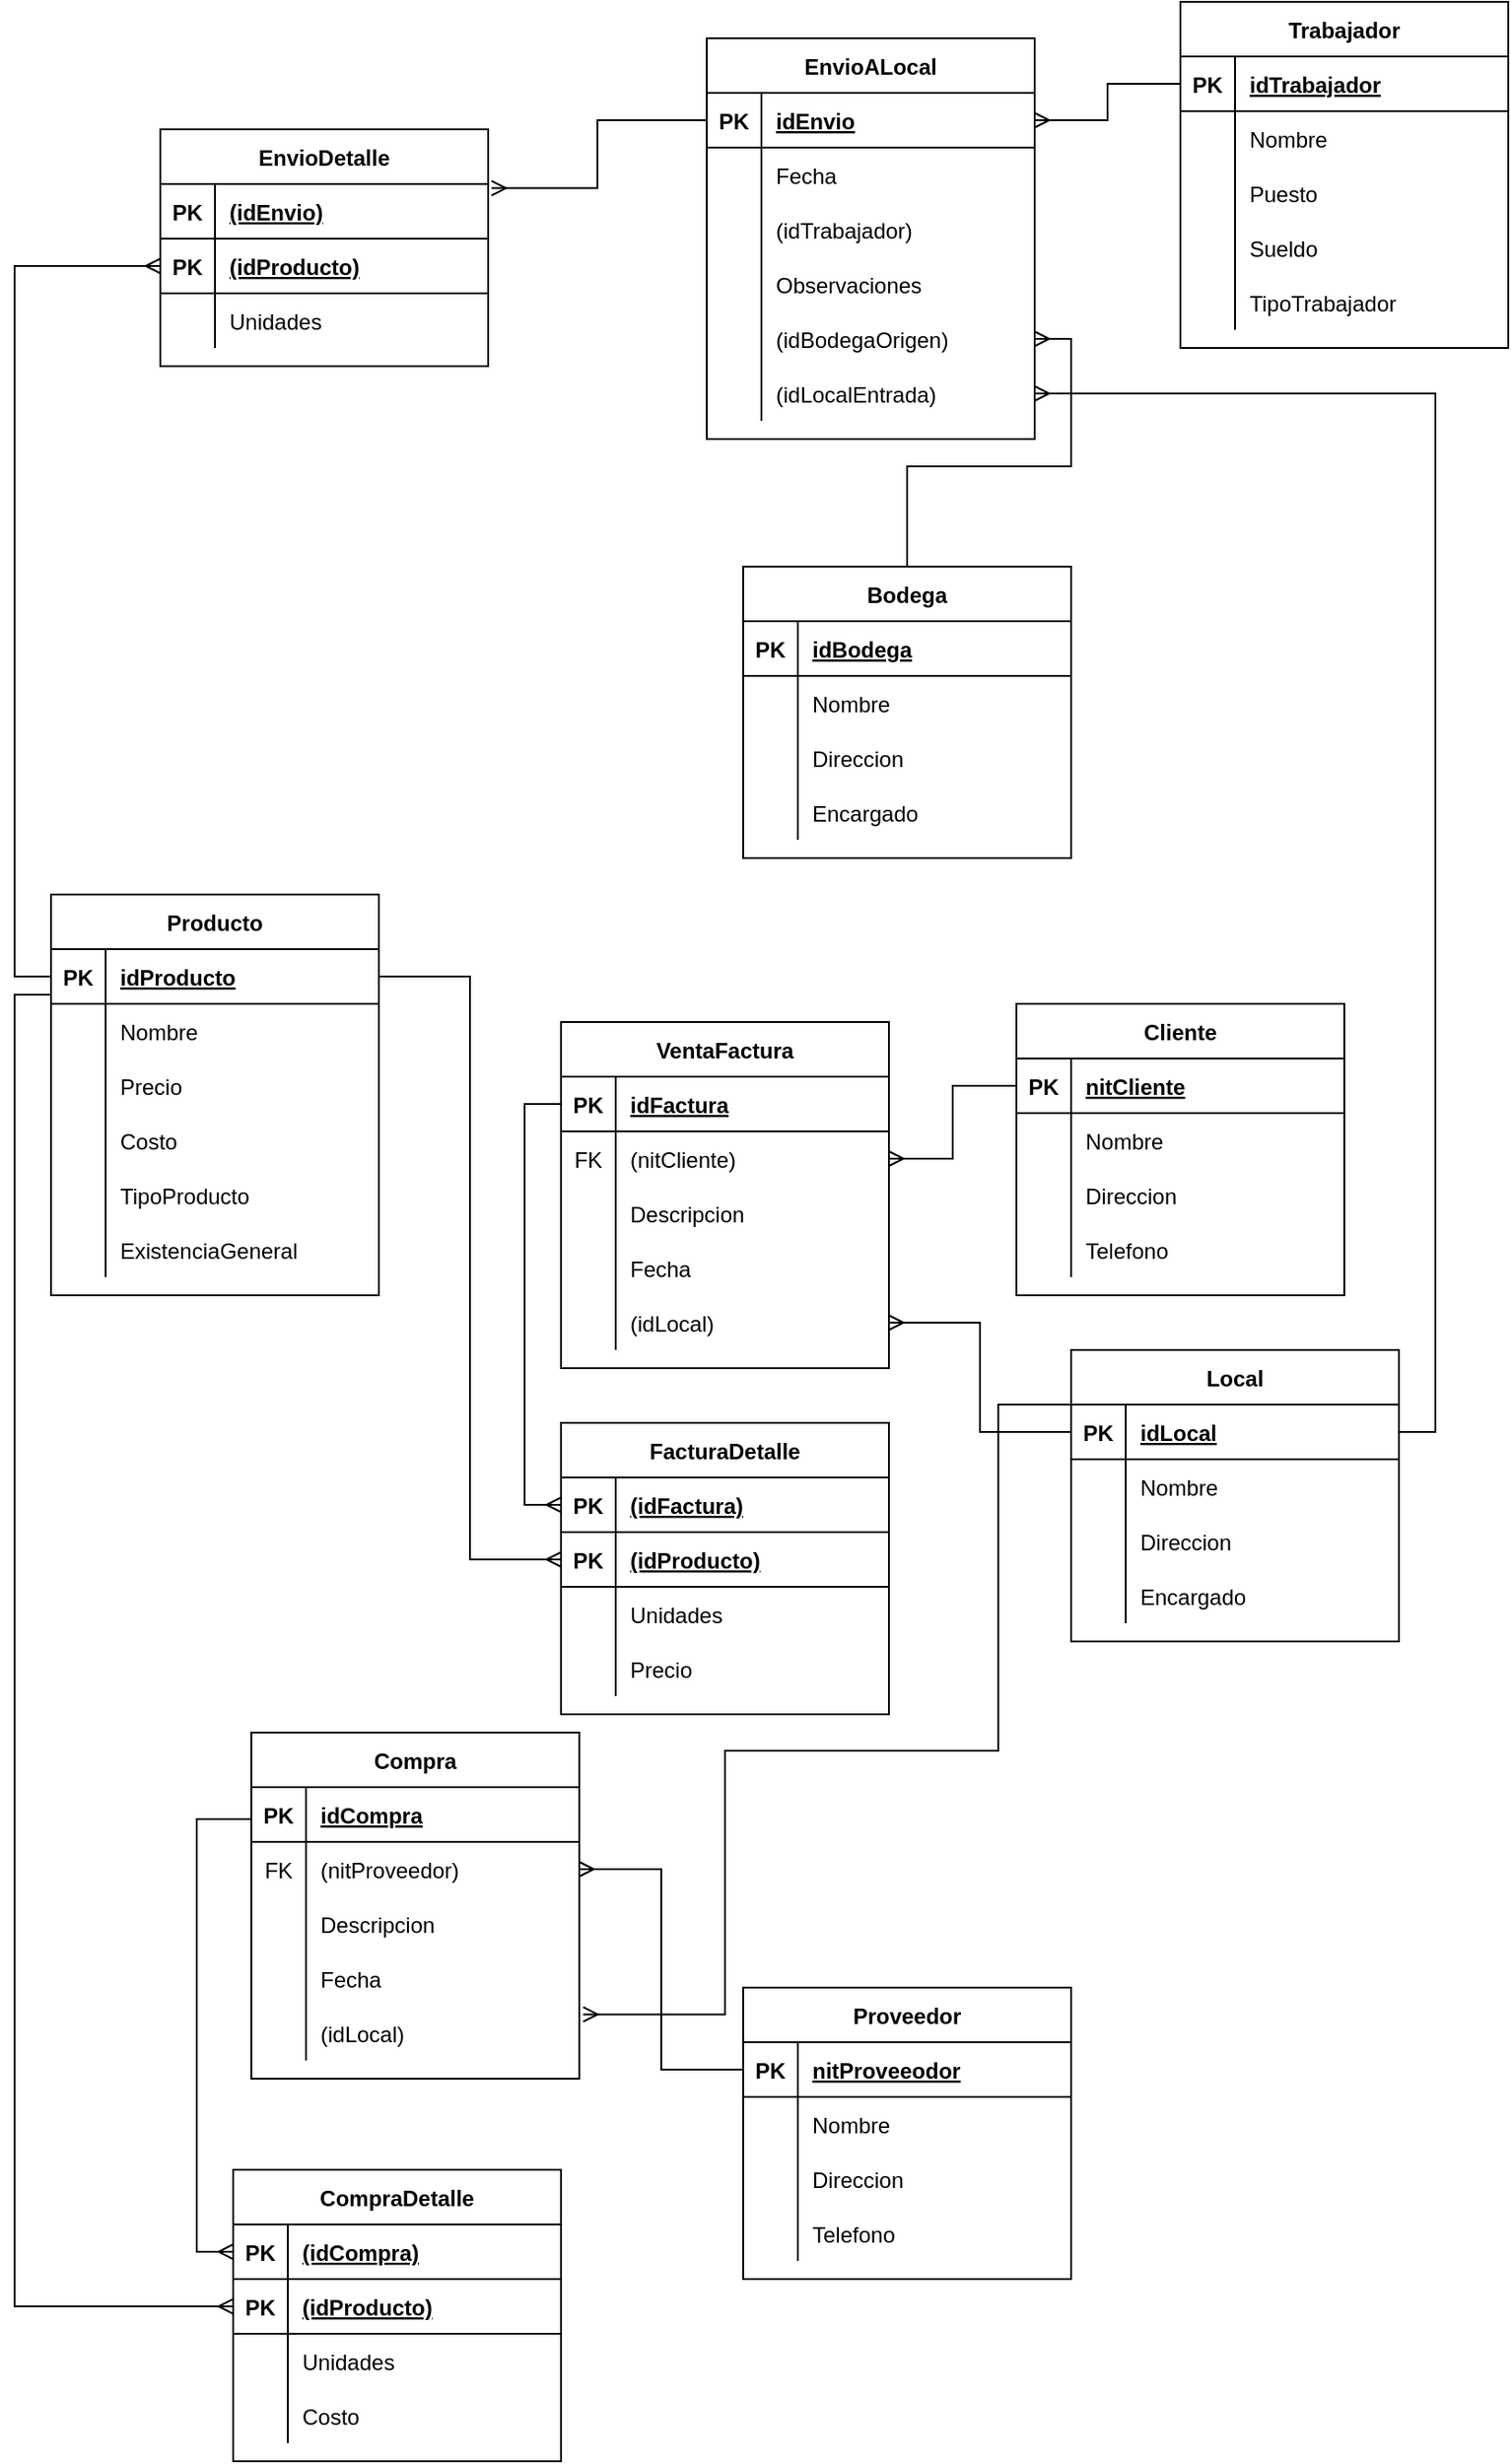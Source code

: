 <mxfile version="13.6.3" type="github">
  <diagram id="hzubIGdESL6_hrJmZI1E" name="Page-1">
    <mxGraphModel dx="892" dy="1833" grid="1" gridSize="10" guides="1" tooltips="1" connect="1" arrows="1" fold="1" page="1" pageScale="1" pageWidth="827" pageHeight="1169" math="0" shadow="0">
      <root>
        <mxCell id="0" />
        <mxCell id="1" parent="0" />
        <mxCell id="xZ7ZK9WfWNy4xOt-RPBV-60" style="edgeStyle=orthogonalEdgeStyle;rounded=0;orthogonalLoop=1;jettySize=auto;html=1;exitX=0;exitY=0.25;exitDx=0;exitDy=0;endArrow=ERmany;endFill=0;" edge="1" parent="1" source="rTr9ATM7VHJF-kAwlQQB-1" target="xZ7ZK9WfWNy4xOt-RPBV-56">
          <mxGeometry relative="1" as="geometry" />
        </mxCell>
        <mxCell id="xZ7ZK9WfWNy4xOt-RPBV-42" style="edgeStyle=orthogonalEdgeStyle;rounded=0;orthogonalLoop=1;jettySize=auto;html=1;exitX=0;exitY=0.5;exitDx=0;exitDy=0;endArrow=ERmany;endFill=0;" edge="1" parent="1" source="xZ7ZK9WfWNy4xOt-RPBV-29" target="xZ7ZK9WfWNy4xOt-RPBV-19">
          <mxGeometry relative="1" as="geometry" />
        </mxCell>
        <mxCell id="xZ7ZK9WfWNy4xOt-RPBV-59" style="edgeStyle=orthogonalEdgeStyle;rounded=0;orthogonalLoop=1;jettySize=auto;html=1;exitX=0;exitY=0.25;exitDx=0;exitDy=0;entryX=0;entryY=0.5;entryDx=0;entryDy=0;endArrow=ERmany;endFill=0;" edge="1" parent="1" source="xZ7ZK9WfWNy4xOt-RPBV-15" target="xZ7ZK9WfWNy4xOt-RPBV-44">
          <mxGeometry relative="1" as="geometry" />
        </mxCell>
        <mxCell id="xZ7ZK9WfWNy4xOt-RPBV-15" value="Compra" style="shape=table;startSize=30;container=1;collapsible=1;childLayout=tableLayout;fixedRows=1;rowLines=0;fontStyle=1;align=center;resizeLast=1;" vertex="1" parent="1">
          <mxGeometry x="210" y="470" width="180.0" height="190" as="geometry" />
        </mxCell>
        <mxCell id="xZ7ZK9WfWNy4xOt-RPBV-16" value="" style="shape=partialRectangle;collapsible=0;dropTarget=0;pointerEvents=0;fillColor=none;top=0;left=0;bottom=1;right=0;points=[[0,0.5],[1,0.5]];portConstraint=eastwest;" vertex="1" parent="xZ7ZK9WfWNy4xOt-RPBV-15">
          <mxGeometry y="30" width="180.0" height="30" as="geometry" />
        </mxCell>
        <mxCell id="xZ7ZK9WfWNy4xOt-RPBV-17" value="PK" style="shape=partialRectangle;connectable=0;fillColor=none;top=0;left=0;bottom=0;right=0;fontStyle=1;overflow=hidden;" vertex="1" parent="xZ7ZK9WfWNy4xOt-RPBV-16">
          <mxGeometry width="30" height="30" as="geometry" />
        </mxCell>
        <mxCell id="xZ7ZK9WfWNy4xOt-RPBV-18" value="idCompra" style="shape=partialRectangle;connectable=0;fillColor=none;top=0;left=0;bottom=0;right=0;align=left;spacingLeft=6;fontStyle=5;overflow=hidden;" vertex="1" parent="xZ7ZK9WfWNy4xOt-RPBV-16">
          <mxGeometry x="30" width="150.0" height="30" as="geometry" />
        </mxCell>
        <mxCell id="xZ7ZK9WfWNy4xOt-RPBV-19" value="" style="shape=partialRectangle;collapsible=0;dropTarget=0;pointerEvents=0;fillColor=none;top=0;left=0;bottom=0;right=0;points=[[0,0.5],[1,0.5]];portConstraint=eastwest;" vertex="1" parent="xZ7ZK9WfWNy4xOt-RPBV-15">
          <mxGeometry y="60" width="180.0" height="30" as="geometry" />
        </mxCell>
        <mxCell id="xZ7ZK9WfWNy4xOt-RPBV-20" value="FK" style="shape=partialRectangle;connectable=0;fillColor=none;top=0;left=0;bottom=0;right=0;editable=1;overflow=hidden;" vertex="1" parent="xZ7ZK9WfWNy4xOt-RPBV-19">
          <mxGeometry width="30" height="30" as="geometry" />
        </mxCell>
        <mxCell id="xZ7ZK9WfWNy4xOt-RPBV-21" value="(nitProveedor)" style="shape=partialRectangle;connectable=0;fillColor=none;top=0;left=0;bottom=0;right=0;align=left;spacingLeft=6;overflow=hidden;" vertex="1" parent="xZ7ZK9WfWNy4xOt-RPBV-19">
          <mxGeometry x="30" width="150.0" height="30" as="geometry" />
        </mxCell>
        <mxCell id="xZ7ZK9WfWNy4xOt-RPBV-22" value="" style="shape=partialRectangle;collapsible=0;dropTarget=0;pointerEvents=0;fillColor=none;top=0;left=0;bottom=0;right=0;points=[[0,0.5],[1,0.5]];portConstraint=eastwest;" vertex="1" parent="xZ7ZK9WfWNy4xOt-RPBV-15">
          <mxGeometry y="90" width="180.0" height="30" as="geometry" />
        </mxCell>
        <mxCell id="xZ7ZK9WfWNy4xOt-RPBV-23" value="" style="shape=partialRectangle;connectable=0;fillColor=none;top=0;left=0;bottom=0;right=0;editable=1;overflow=hidden;" vertex="1" parent="xZ7ZK9WfWNy4xOt-RPBV-22">
          <mxGeometry width="30" height="30" as="geometry" />
        </mxCell>
        <mxCell id="xZ7ZK9WfWNy4xOt-RPBV-24" value="Descripcion" style="shape=partialRectangle;connectable=0;fillColor=none;top=0;left=0;bottom=0;right=0;align=left;spacingLeft=6;overflow=hidden;" vertex="1" parent="xZ7ZK9WfWNy4xOt-RPBV-22">
          <mxGeometry x="30" width="150.0" height="30" as="geometry" />
        </mxCell>
        <mxCell id="xZ7ZK9WfWNy4xOt-RPBV-25" value="" style="shape=partialRectangle;collapsible=0;dropTarget=0;pointerEvents=0;fillColor=none;top=0;left=0;bottom=0;right=0;points=[[0,0.5],[1,0.5]];portConstraint=eastwest;" vertex="1" parent="xZ7ZK9WfWNy4xOt-RPBV-15">
          <mxGeometry y="120" width="180.0" height="30" as="geometry" />
        </mxCell>
        <mxCell id="xZ7ZK9WfWNy4xOt-RPBV-26" value="" style="shape=partialRectangle;connectable=0;fillColor=none;top=0;left=0;bottom=0;right=0;editable=1;overflow=hidden;" vertex="1" parent="xZ7ZK9WfWNy4xOt-RPBV-25">
          <mxGeometry width="30" height="30" as="geometry" />
        </mxCell>
        <mxCell id="xZ7ZK9WfWNy4xOt-RPBV-27" value="Fecha" style="shape=partialRectangle;connectable=0;fillColor=none;top=0;left=0;bottom=0;right=0;align=left;spacingLeft=6;overflow=hidden;" vertex="1" parent="xZ7ZK9WfWNy4xOt-RPBV-25">
          <mxGeometry x="30" width="150.0" height="30" as="geometry" />
        </mxCell>
        <mxCell id="xZ7ZK9WfWNy4xOt-RPBV-108" value="" style="shape=partialRectangle;collapsible=0;dropTarget=0;pointerEvents=0;fillColor=none;top=0;left=0;bottom=0;right=0;points=[[0,0.5],[1,0.5]];portConstraint=eastwest;" vertex="1" parent="xZ7ZK9WfWNy4xOt-RPBV-15">
          <mxGeometry y="150" width="180.0" height="30" as="geometry" />
        </mxCell>
        <mxCell id="xZ7ZK9WfWNy4xOt-RPBV-109" value="" style="shape=partialRectangle;connectable=0;fillColor=none;top=0;left=0;bottom=0;right=0;editable=1;overflow=hidden;" vertex="1" parent="xZ7ZK9WfWNy4xOt-RPBV-108">
          <mxGeometry width="30" height="30" as="geometry" />
        </mxCell>
        <mxCell id="xZ7ZK9WfWNy4xOt-RPBV-110" value="(idLocal)" style="shape=partialRectangle;connectable=0;fillColor=none;top=0;left=0;bottom=0;right=0;align=left;spacingLeft=6;overflow=hidden;" vertex="1" parent="xZ7ZK9WfWNy4xOt-RPBV-108">
          <mxGeometry x="30" width="150.0" height="30" as="geometry" />
        </mxCell>
        <mxCell id="xZ7ZK9WfWNy4xOt-RPBV-61" value="VentaFactura" style="shape=table;startSize=30;container=1;collapsible=1;childLayout=tableLayout;fixedRows=1;rowLines=0;fontStyle=1;align=center;resizeLast=1;" vertex="1" parent="1">
          <mxGeometry x="380" y="80" width="180" height="190" as="geometry" />
        </mxCell>
        <mxCell id="xZ7ZK9WfWNy4xOt-RPBV-62" value="" style="shape=partialRectangle;collapsible=0;dropTarget=0;pointerEvents=0;fillColor=none;top=0;left=0;bottom=1;right=0;points=[[0,0.5],[1,0.5]];portConstraint=eastwest;" vertex="1" parent="xZ7ZK9WfWNy4xOt-RPBV-61">
          <mxGeometry y="30" width="180" height="30" as="geometry" />
        </mxCell>
        <mxCell id="xZ7ZK9WfWNy4xOt-RPBV-63" value="PK" style="shape=partialRectangle;connectable=0;fillColor=none;top=0;left=0;bottom=0;right=0;fontStyle=1;overflow=hidden;" vertex="1" parent="xZ7ZK9WfWNy4xOt-RPBV-62">
          <mxGeometry width="30" height="30" as="geometry" />
        </mxCell>
        <mxCell id="xZ7ZK9WfWNy4xOt-RPBV-64" value="idFactura" style="shape=partialRectangle;connectable=0;fillColor=none;top=0;left=0;bottom=0;right=0;align=left;spacingLeft=6;fontStyle=5;overflow=hidden;" vertex="1" parent="xZ7ZK9WfWNy4xOt-RPBV-62">
          <mxGeometry x="30" width="150" height="30" as="geometry" />
        </mxCell>
        <mxCell id="xZ7ZK9WfWNy4xOt-RPBV-65" value="" style="shape=partialRectangle;collapsible=0;dropTarget=0;pointerEvents=0;fillColor=none;top=0;left=0;bottom=0;right=0;points=[[0,0.5],[1,0.5]];portConstraint=eastwest;" vertex="1" parent="xZ7ZK9WfWNy4xOt-RPBV-61">
          <mxGeometry y="60" width="180" height="30" as="geometry" />
        </mxCell>
        <mxCell id="xZ7ZK9WfWNy4xOt-RPBV-66" value="FK" style="shape=partialRectangle;connectable=0;fillColor=none;top=0;left=0;bottom=0;right=0;editable=1;overflow=hidden;" vertex="1" parent="xZ7ZK9WfWNy4xOt-RPBV-65">
          <mxGeometry width="30" height="30" as="geometry" />
        </mxCell>
        <mxCell id="xZ7ZK9WfWNy4xOt-RPBV-67" value="(nitCliente)" style="shape=partialRectangle;connectable=0;fillColor=none;top=0;left=0;bottom=0;right=0;align=left;spacingLeft=6;overflow=hidden;" vertex="1" parent="xZ7ZK9WfWNy4xOt-RPBV-65">
          <mxGeometry x="30" width="150" height="30" as="geometry" />
        </mxCell>
        <mxCell id="xZ7ZK9WfWNy4xOt-RPBV-68" value="" style="shape=partialRectangle;collapsible=0;dropTarget=0;pointerEvents=0;fillColor=none;top=0;left=0;bottom=0;right=0;points=[[0,0.5],[1,0.5]];portConstraint=eastwest;" vertex="1" parent="xZ7ZK9WfWNy4xOt-RPBV-61">
          <mxGeometry y="90" width="180" height="30" as="geometry" />
        </mxCell>
        <mxCell id="xZ7ZK9WfWNy4xOt-RPBV-69" value="" style="shape=partialRectangle;connectable=0;fillColor=none;top=0;left=0;bottom=0;right=0;editable=1;overflow=hidden;" vertex="1" parent="xZ7ZK9WfWNy4xOt-RPBV-68">
          <mxGeometry width="30" height="30" as="geometry" />
        </mxCell>
        <mxCell id="xZ7ZK9WfWNy4xOt-RPBV-70" value="Descripcion" style="shape=partialRectangle;connectable=0;fillColor=none;top=0;left=0;bottom=0;right=0;align=left;spacingLeft=6;overflow=hidden;" vertex="1" parent="xZ7ZK9WfWNy4xOt-RPBV-68">
          <mxGeometry x="30" width="150" height="30" as="geometry" />
        </mxCell>
        <mxCell id="xZ7ZK9WfWNy4xOt-RPBV-71" value="" style="shape=partialRectangle;collapsible=0;dropTarget=0;pointerEvents=0;fillColor=none;top=0;left=0;bottom=0;right=0;points=[[0,0.5],[1,0.5]];portConstraint=eastwest;" vertex="1" parent="xZ7ZK9WfWNy4xOt-RPBV-61">
          <mxGeometry y="120" width="180" height="30" as="geometry" />
        </mxCell>
        <mxCell id="xZ7ZK9WfWNy4xOt-RPBV-72" value="" style="shape=partialRectangle;connectable=0;fillColor=none;top=0;left=0;bottom=0;right=0;editable=1;overflow=hidden;" vertex="1" parent="xZ7ZK9WfWNy4xOt-RPBV-71">
          <mxGeometry width="30" height="30" as="geometry" />
        </mxCell>
        <mxCell id="xZ7ZK9WfWNy4xOt-RPBV-73" value="Fecha" style="shape=partialRectangle;connectable=0;fillColor=none;top=0;left=0;bottom=0;right=0;align=left;spacingLeft=6;overflow=hidden;" vertex="1" parent="xZ7ZK9WfWNy4xOt-RPBV-71">
          <mxGeometry x="30" width="150" height="30" as="geometry" />
        </mxCell>
        <mxCell id="xZ7ZK9WfWNy4xOt-RPBV-113" value="" style="shape=partialRectangle;collapsible=0;dropTarget=0;pointerEvents=0;fillColor=none;top=0;left=0;bottom=0;right=0;points=[[0,0.5],[1,0.5]];portConstraint=eastwest;" vertex="1" parent="xZ7ZK9WfWNy4xOt-RPBV-61">
          <mxGeometry y="150" width="180" height="30" as="geometry" />
        </mxCell>
        <mxCell id="xZ7ZK9WfWNy4xOt-RPBV-114" value="" style="shape=partialRectangle;connectable=0;fillColor=none;top=0;left=0;bottom=0;right=0;editable=1;overflow=hidden;" vertex="1" parent="xZ7ZK9WfWNy4xOt-RPBV-113">
          <mxGeometry width="30" height="30" as="geometry" />
        </mxCell>
        <mxCell id="xZ7ZK9WfWNy4xOt-RPBV-115" value="(idLocal)" style="shape=partialRectangle;connectable=0;fillColor=none;top=0;left=0;bottom=0;right=0;align=left;spacingLeft=6;overflow=hidden;" vertex="1" parent="xZ7ZK9WfWNy4xOt-RPBV-113">
          <mxGeometry x="30" width="150" height="30" as="geometry" />
        </mxCell>
        <mxCell id="qissbabsThCnypoLj227-1" value="Cliente" style="shape=table;startSize=30;container=1;collapsible=1;childLayout=tableLayout;fixedRows=1;rowLines=0;fontStyle=1;align=center;resizeLast=1;" parent="1" vertex="1">
          <mxGeometry x="630" y="70" width="180" height="160" as="geometry" />
        </mxCell>
        <mxCell id="qissbabsThCnypoLj227-2" value="" style="shape=partialRectangle;collapsible=0;dropTarget=0;pointerEvents=0;fillColor=none;top=0;left=0;bottom=1;right=0;points=[[0,0.5],[1,0.5]];portConstraint=eastwest;" parent="qissbabsThCnypoLj227-1" vertex="1">
          <mxGeometry y="30" width="180" height="30" as="geometry" />
        </mxCell>
        <mxCell id="qissbabsThCnypoLj227-3" value="PK" style="shape=partialRectangle;connectable=0;fillColor=none;top=0;left=0;bottom=0;right=0;fontStyle=1;overflow=hidden;" parent="qissbabsThCnypoLj227-2" vertex="1">
          <mxGeometry width="30" height="30" as="geometry" />
        </mxCell>
        <mxCell id="qissbabsThCnypoLj227-4" value="nitCliente" style="shape=partialRectangle;connectable=0;fillColor=none;top=0;left=0;bottom=0;right=0;align=left;spacingLeft=6;fontStyle=5;overflow=hidden;" parent="qissbabsThCnypoLj227-2" vertex="1">
          <mxGeometry x="30" width="150" height="30" as="geometry" />
        </mxCell>
        <mxCell id="qissbabsThCnypoLj227-5" value="" style="shape=partialRectangle;collapsible=0;dropTarget=0;pointerEvents=0;fillColor=none;top=0;left=0;bottom=0;right=0;points=[[0,0.5],[1,0.5]];portConstraint=eastwest;" parent="qissbabsThCnypoLj227-1" vertex="1">
          <mxGeometry y="60" width="180" height="30" as="geometry" />
        </mxCell>
        <mxCell id="qissbabsThCnypoLj227-6" value="" style="shape=partialRectangle;connectable=0;fillColor=none;top=0;left=0;bottom=0;right=0;editable=1;overflow=hidden;" parent="qissbabsThCnypoLj227-5" vertex="1">
          <mxGeometry width="30" height="30" as="geometry" />
        </mxCell>
        <mxCell id="qissbabsThCnypoLj227-7" value="Nombre" style="shape=partialRectangle;connectable=0;fillColor=none;top=0;left=0;bottom=0;right=0;align=left;spacingLeft=6;overflow=hidden;" parent="qissbabsThCnypoLj227-5" vertex="1">
          <mxGeometry x="30" width="150" height="30" as="geometry" />
        </mxCell>
        <mxCell id="qissbabsThCnypoLj227-8" value="" style="shape=partialRectangle;collapsible=0;dropTarget=0;pointerEvents=0;fillColor=none;top=0;left=0;bottom=0;right=0;points=[[0,0.5],[1,0.5]];portConstraint=eastwest;" parent="qissbabsThCnypoLj227-1" vertex="1">
          <mxGeometry y="90" width="180" height="30" as="geometry" />
        </mxCell>
        <mxCell id="qissbabsThCnypoLj227-9" value="" style="shape=partialRectangle;connectable=0;fillColor=none;top=0;left=0;bottom=0;right=0;editable=1;overflow=hidden;" parent="qissbabsThCnypoLj227-8" vertex="1">
          <mxGeometry width="30" height="30" as="geometry" />
        </mxCell>
        <mxCell id="qissbabsThCnypoLj227-10" value="Direccion" style="shape=partialRectangle;connectable=0;fillColor=none;top=0;left=0;bottom=0;right=0;align=left;spacingLeft=6;overflow=hidden;" parent="qissbabsThCnypoLj227-8" vertex="1">
          <mxGeometry x="30" width="150" height="30" as="geometry" />
        </mxCell>
        <mxCell id="qissbabsThCnypoLj227-11" value="" style="shape=partialRectangle;collapsible=0;dropTarget=0;pointerEvents=0;fillColor=none;top=0;left=0;bottom=0;right=0;points=[[0,0.5],[1,0.5]];portConstraint=eastwest;" parent="qissbabsThCnypoLj227-1" vertex="1">
          <mxGeometry y="120" width="180" height="30" as="geometry" />
        </mxCell>
        <mxCell id="qissbabsThCnypoLj227-12" value="" style="shape=partialRectangle;connectable=0;fillColor=none;top=0;left=0;bottom=0;right=0;editable=1;overflow=hidden;" parent="qissbabsThCnypoLj227-11" vertex="1">
          <mxGeometry width="30" height="30" as="geometry" />
        </mxCell>
        <mxCell id="qissbabsThCnypoLj227-13" value="Telefono" style="shape=partialRectangle;connectable=0;fillColor=none;top=0;left=0;bottom=0;right=0;align=left;spacingLeft=6;overflow=hidden;" parent="qissbabsThCnypoLj227-11" vertex="1">
          <mxGeometry x="30" width="150" height="30" as="geometry" />
        </mxCell>
        <mxCell id="xZ7ZK9WfWNy4xOt-RPBV-90" style="edgeStyle=orthogonalEdgeStyle;rounded=0;orthogonalLoop=1;jettySize=auto;html=1;exitX=0;exitY=0.5;exitDx=0;exitDy=0;entryX=1;entryY=0.5;entryDx=0;entryDy=0;endArrow=ERmany;endFill=0;" edge="1" parent="1" source="qissbabsThCnypoLj227-2" target="xZ7ZK9WfWNy4xOt-RPBV-65">
          <mxGeometry relative="1" as="geometry" />
        </mxCell>
        <mxCell id="xZ7ZK9WfWNy4xOt-RPBV-91" style="edgeStyle=orthogonalEdgeStyle;rounded=0;orthogonalLoop=1;jettySize=auto;html=1;exitX=0;exitY=0.5;exitDx=0;exitDy=0;entryX=0;entryY=0.5;entryDx=0;entryDy=0;endArrow=ERmany;endFill=0;" edge="1" parent="1" source="xZ7ZK9WfWNy4xOt-RPBV-62" target="xZ7ZK9WfWNy4xOt-RPBV-75">
          <mxGeometry relative="1" as="geometry" />
        </mxCell>
        <mxCell id="xZ7ZK9WfWNy4xOt-RPBV-92" style="edgeStyle=orthogonalEdgeStyle;rounded=0;orthogonalLoop=1;jettySize=auto;html=1;exitX=1;exitY=0.5;exitDx=0;exitDy=0;endArrow=ERmany;endFill=0;" edge="1" parent="1" source="rTr9ATM7VHJF-kAwlQQB-2" target="xZ7ZK9WfWNy4xOt-RPBV-78">
          <mxGeometry relative="1" as="geometry" />
        </mxCell>
        <mxCell id="xZ7ZK9WfWNy4xOt-RPBV-43" value="CompraDetalle" style="shape=table;startSize=30;container=1;collapsible=1;childLayout=tableLayout;fixedRows=1;rowLines=0;fontStyle=1;align=center;resizeLast=1;" vertex="1" parent="1">
          <mxGeometry x="200" y="710" width="180" height="160" as="geometry" />
        </mxCell>
        <mxCell id="xZ7ZK9WfWNy4xOt-RPBV-44" value="" style="shape=partialRectangle;collapsible=0;dropTarget=0;pointerEvents=0;fillColor=none;top=0;left=0;bottom=1;right=0;points=[[0,0.5],[1,0.5]];portConstraint=eastwest;" vertex="1" parent="xZ7ZK9WfWNy4xOt-RPBV-43">
          <mxGeometry y="30" width="180" height="30" as="geometry" />
        </mxCell>
        <mxCell id="xZ7ZK9WfWNy4xOt-RPBV-45" value="PK" style="shape=partialRectangle;connectable=0;fillColor=none;top=0;left=0;bottom=0;right=0;fontStyle=1;overflow=hidden;" vertex="1" parent="xZ7ZK9WfWNy4xOt-RPBV-44">
          <mxGeometry width="30" height="30" as="geometry" />
        </mxCell>
        <mxCell id="xZ7ZK9WfWNy4xOt-RPBV-46" value="(idCompra)" style="shape=partialRectangle;connectable=0;fillColor=none;top=0;left=0;bottom=0;right=0;align=left;spacingLeft=6;fontStyle=5;overflow=hidden;" vertex="1" parent="xZ7ZK9WfWNy4xOt-RPBV-44">
          <mxGeometry x="30" width="150" height="30" as="geometry" />
        </mxCell>
        <mxCell id="xZ7ZK9WfWNy4xOt-RPBV-56" value="" style="shape=partialRectangle;collapsible=0;dropTarget=0;pointerEvents=0;fillColor=none;top=0;left=0;bottom=1;right=0;points=[[0,0.5],[1,0.5]];portConstraint=eastwest;" vertex="1" parent="xZ7ZK9WfWNy4xOt-RPBV-43">
          <mxGeometry y="60" width="180" height="30" as="geometry" />
        </mxCell>
        <mxCell id="xZ7ZK9WfWNy4xOt-RPBV-57" value="PK" style="shape=partialRectangle;connectable=0;fillColor=none;top=0;left=0;bottom=0;right=0;fontStyle=1;overflow=hidden;" vertex="1" parent="xZ7ZK9WfWNy4xOt-RPBV-56">
          <mxGeometry width="30" height="30" as="geometry" />
        </mxCell>
        <mxCell id="xZ7ZK9WfWNy4xOt-RPBV-58" value="(idProducto)" style="shape=partialRectangle;connectable=0;fillColor=none;top=0;left=0;bottom=0;right=0;align=left;spacingLeft=6;fontStyle=5;overflow=hidden;" vertex="1" parent="xZ7ZK9WfWNy4xOt-RPBV-56">
          <mxGeometry x="30" width="150" height="30" as="geometry" />
        </mxCell>
        <mxCell id="xZ7ZK9WfWNy4xOt-RPBV-47" value="" style="shape=partialRectangle;collapsible=0;dropTarget=0;pointerEvents=0;fillColor=none;top=0;left=0;bottom=0;right=0;points=[[0,0.5],[1,0.5]];portConstraint=eastwest;" vertex="1" parent="xZ7ZK9WfWNy4xOt-RPBV-43">
          <mxGeometry y="90" width="180" height="30" as="geometry" />
        </mxCell>
        <mxCell id="xZ7ZK9WfWNy4xOt-RPBV-48" value="" style="shape=partialRectangle;connectable=0;fillColor=none;top=0;left=0;bottom=0;right=0;editable=1;overflow=hidden;" vertex="1" parent="xZ7ZK9WfWNy4xOt-RPBV-47">
          <mxGeometry width="30" height="30" as="geometry" />
        </mxCell>
        <mxCell id="xZ7ZK9WfWNy4xOt-RPBV-49" value="Unidades" style="shape=partialRectangle;connectable=0;fillColor=none;top=0;left=0;bottom=0;right=0;align=left;spacingLeft=6;overflow=hidden;" vertex="1" parent="xZ7ZK9WfWNy4xOt-RPBV-47">
          <mxGeometry x="30" width="150" height="30" as="geometry" />
        </mxCell>
        <mxCell id="xZ7ZK9WfWNy4xOt-RPBV-50" value="" style="shape=partialRectangle;collapsible=0;dropTarget=0;pointerEvents=0;fillColor=none;top=0;left=0;bottom=0;right=0;points=[[0,0.5],[1,0.5]];portConstraint=eastwest;" vertex="1" parent="xZ7ZK9WfWNy4xOt-RPBV-43">
          <mxGeometry y="120" width="180" height="30" as="geometry" />
        </mxCell>
        <mxCell id="xZ7ZK9WfWNy4xOt-RPBV-51" value="" style="shape=partialRectangle;connectable=0;fillColor=none;top=0;left=0;bottom=0;right=0;editable=1;overflow=hidden;" vertex="1" parent="xZ7ZK9WfWNy4xOt-RPBV-50">
          <mxGeometry width="30" height="30" as="geometry" />
        </mxCell>
        <mxCell id="xZ7ZK9WfWNy4xOt-RPBV-52" value="Costo" style="shape=partialRectangle;connectable=0;fillColor=none;top=0;left=0;bottom=0;right=0;align=left;spacingLeft=6;overflow=hidden;" vertex="1" parent="xZ7ZK9WfWNy4xOt-RPBV-50">
          <mxGeometry x="30" width="150" height="30" as="geometry" />
        </mxCell>
        <mxCell id="xZ7ZK9WfWNy4xOt-RPBV-28" value="Proveedor" style="shape=table;startSize=30;container=1;collapsible=1;childLayout=tableLayout;fixedRows=1;rowLines=0;fontStyle=1;align=center;resizeLast=1;" vertex="1" parent="1">
          <mxGeometry x="480" y="610" width="180" height="160" as="geometry" />
        </mxCell>
        <mxCell id="xZ7ZK9WfWNy4xOt-RPBV-29" value="" style="shape=partialRectangle;collapsible=0;dropTarget=0;pointerEvents=0;fillColor=none;top=0;left=0;bottom=1;right=0;points=[[0,0.5],[1,0.5]];portConstraint=eastwest;" vertex="1" parent="xZ7ZK9WfWNy4xOt-RPBV-28">
          <mxGeometry y="30" width="180" height="30" as="geometry" />
        </mxCell>
        <mxCell id="xZ7ZK9WfWNy4xOt-RPBV-30" value="PK" style="shape=partialRectangle;connectable=0;fillColor=none;top=0;left=0;bottom=0;right=0;fontStyle=1;overflow=hidden;" vertex="1" parent="xZ7ZK9WfWNy4xOt-RPBV-29">
          <mxGeometry width="30" height="30" as="geometry" />
        </mxCell>
        <mxCell id="xZ7ZK9WfWNy4xOt-RPBV-31" value="nitProveeodor" style="shape=partialRectangle;connectable=0;fillColor=none;top=0;left=0;bottom=0;right=0;align=left;spacingLeft=6;fontStyle=5;overflow=hidden;" vertex="1" parent="xZ7ZK9WfWNy4xOt-RPBV-29">
          <mxGeometry x="30" width="150" height="30" as="geometry" />
        </mxCell>
        <mxCell id="xZ7ZK9WfWNy4xOt-RPBV-32" value="" style="shape=partialRectangle;collapsible=0;dropTarget=0;pointerEvents=0;fillColor=none;top=0;left=0;bottom=0;right=0;points=[[0,0.5],[1,0.5]];portConstraint=eastwest;" vertex="1" parent="xZ7ZK9WfWNy4xOt-RPBV-28">
          <mxGeometry y="60" width="180" height="30" as="geometry" />
        </mxCell>
        <mxCell id="xZ7ZK9WfWNy4xOt-RPBV-33" value="" style="shape=partialRectangle;connectable=0;fillColor=none;top=0;left=0;bottom=0;right=0;editable=1;overflow=hidden;" vertex="1" parent="xZ7ZK9WfWNy4xOt-RPBV-32">
          <mxGeometry width="30" height="30" as="geometry" />
        </mxCell>
        <mxCell id="xZ7ZK9WfWNy4xOt-RPBV-34" value="Nombre" style="shape=partialRectangle;connectable=0;fillColor=none;top=0;left=0;bottom=0;right=0;align=left;spacingLeft=6;overflow=hidden;" vertex="1" parent="xZ7ZK9WfWNy4xOt-RPBV-32">
          <mxGeometry x="30" width="150" height="30" as="geometry" />
        </mxCell>
        <mxCell id="xZ7ZK9WfWNy4xOt-RPBV-35" value="" style="shape=partialRectangle;collapsible=0;dropTarget=0;pointerEvents=0;fillColor=none;top=0;left=0;bottom=0;right=0;points=[[0,0.5],[1,0.5]];portConstraint=eastwest;" vertex="1" parent="xZ7ZK9WfWNy4xOt-RPBV-28">
          <mxGeometry y="90" width="180" height="30" as="geometry" />
        </mxCell>
        <mxCell id="xZ7ZK9WfWNy4xOt-RPBV-36" value="" style="shape=partialRectangle;connectable=0;fillColor=none;top=0;left=0;bottom=0;right=0;editable=1;overflow=hidden;" vertex="1" parent="xZ7ZK9WfWNy4xOt-RPBV-35">
          <mxGeometry width="30" height="30" as="geometry" />
        </mxCell>
        <mxCell id="xZ7ZK9WfWNy4xOt-RPBV-37" value="Direccion" style="shape=partialRectangle;connectable=0;fillColor=none;top=0;left=0;bottom=0;right=0;align=left;spacingLeft=6;overflow=hidden;" vertex="1" parent="xZ7ZK9WfWNy4xOt-RPBV-35">
          <mxGeometry x="30" width="150" height="30" as="geometry" />
        </mxCell>
        <mxCell id="xZ7ZK9WfWNy4xOt-RPBV-38" value="" style="shape=partialRectangle;collapsible=0;dropTarget=0;pointerEvents=0;fillColor=none;top=0;left=0;bottom=0;right=0;points=[[0,0.5],[1,0.5]];portConstraint=eastwest;" vertex="1" parent="xZ7ZK9WfWNy4xOt-RPBV-28">
          <mxGeometry y="120" width="180" height="30" as="geometry" />
        </mxCell>
        <mxCell id="xZ7ZK9WfWNy4xOt-RPBV-39" value="" style="shape=partialRectangle;connectable=0;fillColor=none;top=0;left=0;bottom=0;right=0;editable=1;overflow=hidden;" vertex="1" parent="xZ7ZK9WfWNy4xOt-RPBV-38">
          <mxGeometry width="30" height="30" as="geometry" />
        </mxCell>
        <mxCell id="xZ7ZK9WfWNy4xOt-RPBV-40" value="Telefono" style="shape=partialRectangle;connectable=0;fillColor=none;top=0;left=0;bottom=0;right=0;align=left;spacingLeft=6;overflow=hidden;" vertex="1" parent="xZ7ZK9WfWNy4xOt-RPBV-38">
          <mxGeometry x="30" width="150" height="30" as="geometry" />
        </mxCell>
        <mxCell id="xZ7ZK9WfWNy4xOt-RPBV-74" value="FacturaDetalle" style="shape=table;startSize=30;container=1;collapsible=1;childLayout=tableLayout;fixedRows=1;rowLines=0;fontStyle=1;align=center;resizeLast=1;" vertex="1" parent="1">
          <mxGeometry x="380" y="300" width="180" height="160" as="geometry" />
        </mxCell>
        <mxCell id="xZ7ZK9WfWNy4xOt-RPBV-75" value="" style="shape=partialRectangle;collapsible=0;dropTarget=0;pointerEvents=0;fillColor=none;top=0;left=0;bottom=1;right=0;points=[[0,0.5],[1,0.5]];portConstraint=eastwest;" vertex="1" parent="xZ7ZK9WfWNy4xOt-RPBV-74">
          <mxGeometry y="30" width="180" height="30" as="geometry" />
        </mxCell>
        <mxCell id="xZ7ZK9WfWNy4xOt-RPBV-76" value="PK" style="shape=partialRectangle;connectable=0;fillColor=none;top=0;left=0;bottom=0;right=0;fontStyle=1;overflow=hidden;" vertex="1" parent="xZ7ZK9WfWNy4xOt-RPBV-75">
          <mxGeometry width="30" height="30" as="geometry" />
        </mxCell>
        <mxCell id="xZ7ZK9WfWNy4xOt-RPBV-77" value="(idFactura)" style="shape=partialRectangle;connectable=0;fillColor=none;top=0;left=0;bottom=0;right=0;align=left;spacingLeft=6;fontStyle=5;overflow=hidden;" vertex="1" parent="xZ7ZK9WfWNy4xOt-RPBV-75">
          <mxGeometry x="30" width="150" height="30" as="geometry" />
        </mxCell>
        <mxCell id="xZ7ZK9WfWNy4xOt-RPBV-78" value="" style="shape=partialRectangle;collapsible=0;dropTarget=0;pointerEvents=0;fillColor=none;top=0;left=0;bottom=1;right=0;points=[[0,0.5],[1,0.5]];portConstraint=eastwest;" vertex="1" parent="xZ7ZK9WfWNy4xOt-RPBV-74">
          <mxGeometry y="60" width="180" height="30" as="geometry" />
        </mxCell>
        <mxCell id="xZ7ZK9WfWNy4xOt-RPBV-79" value="PK" style="shape=partialRectangle;connectable=0;fillColor=none;top=0;left=0;bottom=0;right=0;fontStyle=1;overflow=hidden;" vertex="1" parent="xZ7ZK9WfWNy4xOt-RPBV-78">
          <mxGeometry width="30" height="30" as="geometry" />
        </mxCell>
        <mxCell id="xZ7ZK9WfWNy4xOt-RPBV-80" value="(idProducto)" style="shape=partialRectangle;connectable=0;fillColor=none;top=0;left=0;bottom=0;right=0;align=left;spacingLeft=6;fontStyle=5;overflow=hidden;" vertex="1" parent="xZ7ZK9WfWNy4xOt-RPBV-78">
          <mxGeometry x="30" width="150" height="30" as="geometry" />
        </mxCell>
        <mxCell id="xZ7ZK9WfWNy4xOt-RPBV-81" value="" style="shape=partialRectangle;collapsible=0;dropTarget=0;pointerEvents=0;fillColor=none;top=0;left=0;bottom=0;right=0;points=[[0,0.5],[1,0.5]];portConstraint=eastwest;" vertex="1" parent="xZ7ZK9WfWNy4xOt-RPBV-74">
          <mxGeometry y="90" width="180" height="30" as="geometry" />
        </mxCell>
        <mxCell id="xZ7ZK9WfWNy4xOt-RPBV-82" value="" style="shape=partialRectangle;connectable=0;fillColor=none;top=0;left=0;bottom=0;right=0;editable=1;overflow=hidden;" vertex="1" parent="xZ7ZK9WfWNy4xOt-RPBV-81">
          <mxGeometry width="30" height="30" as="geometry" />
        </mxCell>
        <mxCell id="xZ7ZK9WfWNy4xOt-RPBV-83" value="Unidades" style="shape=partialRectangle;connectable=0;fillColor=none;top=0;left=0;bottom=0;right=0;align=left;spacingLeft=6;overflow=hidden;" vertex="1" parent="xZ7ZK9WfWNy4xOt-RPBV-81">
          <mxGeometry x="30" width="150" height="30" as="geometry" />
        </mxCell>
        <mxCell id="xZ7ZK9WfWNy4xOt-RPBV-84" value="" style="shape=partialRectangle;collapsible=0;dropTarget=0;pointerEvents=0;fillColor=none;top=0;left=0;bottom=0;right=0;points=[[0,0.5],[1,0.5]];portConstraint=eastwest;" vertex="1" parent="xZ7ZK9WfWNy4xOt-RPBV-74">
          <mxGeometry y="120" width="180" height="30" as="geometry" />
        </mxCell>
        <mxCell id="xZ7ZK9WfWNy4xOt-RPBV-85" value="" style="shape=partialRectangle;connectable=0;fillColor=none;top=0;left=0;bottom=0;right=0;editable=1;overflow=hidden;" vertex="1" parent="xZ7ZK9WfWNy4xOt-RPBV-84">
          <mxGeometry width="30" height="30" as="geometry" />
        </mxCell>
        <mxCell id="xZ7ZK9WfWNy4xOt-RPBV-86" value="Precio" style="shape=partialRectangle;connectable=0;fillColor=none;top=0;left=0;bottom=0;right=0;align=left;spacingLeft=6;overflow=hidden;" vertex="1" parent="xZ7ZK9WfWNy4xOt-RPBV-84">
          <mxGeometry x="30" width="150" height="30" as="geometry" />
        </mxCell>
        <mxCell id="xZ7ZK9WfWNy4xOt-RPBV-116" style="edgeStyle=orthogonalEdgeStyle;rounded=0;orthogonalLoop=1;jettySize=auto;html=1;exitX=0;exitY=0.5;exitDx=0;exitDy=0;entryX=1;entryY=0.5;entryDx=0;entryDy=0;endArrow=ERmany;endFill=0;" edge="1" parent="1" source="xZ7ZK9WfWNy4xOt-RPBV-94" target="xZ7ZK9WfWNy4xOt-RPBV-113">
          <mxGeometry relative="1" as="geometry" />
        </mxCell>
        <mxCell id="xZ7ZK9WfWNy4xOt-RPBV-93" value="Local" style="shape=table;startSize=30;container=1;collapsible=1;childLayout=tableLayout;fixedRows=1;rowLines=0;fontStyle=1;align=center;resizeLast=1;" vertex="1" parent="1">
          <mxGeometry x="660" y="260" width="180" height="160" as="geometry" />
        </mxCell>
        <mxCell id="xZ7ZK9WfWNy4xOt-RPBV-94" value="" style="shape=partialRectangle;collapsible=0;dropTarget=0;pointerEvents=0;fillColor=none;top=0;left=0;bottom=1;right=0;points=[[0,0.5],[1,0.5]];portConstraint=eastwest;" vertex="1" parent="xZ7ZK9WfWNy4xOt-RPBV-93">
          <mxGeometry y="30" width="180" height="30" as="geometry" />
        </mxCell>
        <mxCell id="xZ7ZK9WfWNy4xOt-RPBV-95" value="PK" style="shape=partialRectangle;connectable=0;fillColor=none;top=0;left=0;bottom=0;right=0;fontStyle=1;overflow=hidden;" vertex="1" parent="xZ7ZK9WfWNy4xOt-RPBV-94">
          <mxGeometry width="30" height="30" as="geometry" />
        </mxCell>
        <mxCell id="xZ7ZK9WfWNy4xOt-RPBV-96" value="idLocal" style="shape=partialRectangle;connectable=0;fillColor=none;top=0;left=0;bottom=0;right=0;align=left;spacingLeft=6;fontStyle=5;overflow=hidden;" vertex="1" parent="xZ7ZK9WfWNy4xOt-RPBV-94">
          <mxGeometry x="30" width="150" height="30" as="geometry" />
        </mxCell>
        <mxCell id="xZ7ZK9WfWNy4xOt-RPBV-97" value="" style="shape=partialRectangle;collapsible=0;dropTarget=0;pointerEvents=0;fillColor=none;top=0;left=0;bottom=0;right=0;points=[[0,0.5],[1,0.5]];portConstraint=eastwest;" vertex="1" parent="xZ7ZK9WfWNy4xOt-RPBV-93">
          <mxGeometry y="60" width="180" height="30" as="geometry" />
        </mxCell>
        <mxCell id="xZ7ZK9WfWNy4xOt-RPBV-98" value="" style="shape=partialRectangle;connectable=0;fillColor=none;top=0;left=0;bottom=0;right=0;editable=1;overflow=hidden;" vertex="1" parent="xZ7ZK9WfWNy4xOt-RPBV-97">
          <mxGeometry width="30" height="30" as="geometry" />
        </mxCell>
        <mxCell id="xZ7ZK9WfWNy4xOt-RPBV-99" value="Nombre" style="shape=partialRectangle;connectable=0;fillColor=none;top=0;left=0;bottom=0;right=0;align=left;spacingLeft=6;overflow=hidden;" vertex="1" parent="xZ7ZK9WfWNy4xOt-RPBV-97">
          <mxGeometry x="30" width="150" height="30" as="geometry" />
        </mxCell>
        <mxCell id="xZ7ZK9WfWNy4xOt-RPBV-100" value="" style="shape=partialRectangle;collapsible=0;dropTarget=0;pointerEvents=0;fillColor=none;top=0;left=0;bottom=0;right=0;points=[[0,0.5],[1,0.5]];portConstraint=eastwest;" vertex="1" parent="xZ7ZK9WfWNy4xOt-RPBV-93">
          <mxGeometry y="90" width="180" height="30" as="geometry" />
        </mxCell>
        <mxCell id="xZ7ZK9WfWNy4xOt-RPBV-101" value="" style="shape=partialRectangle;connectable=0;fillColor=none;top=0;left=0;bottom=0;right=0;editable=1;overflow=hidden;" vertex="1" parent="xZ7ZK9WfWNy4xOt-RPBV-100">
          <mxGeometry width="30" height="30" as="geometry" />
        </mxCell>
        <mxCell id="xZ7ZK9WfWNy4xOt-RPBV-102" value="Direccion" style="shape=partialRectangle;connectable=0;fillColor=none;top=0;left=0;bottom=0;right=0;align=left;spacingLeft=6;overflow=hidden;" vertex="1" parent="xZ7ZK9WfWNy4xOt-RPBV-100">
          <mxGeometry x="30" width="150" height="30" as="geometry" />
        </mxCell>
        <mxCell id="xZ7ZK9WfWNy4xOt-RPBV-103" value="" style="shape=partialRectangle;collapsible=0;dropTarget=0;pointerEvents=0;fillColor=none;top=0;left=0;bottom=0;right=0;points=[[0,0.5],[1,0.5]];portConstraint=eastwest;" vertex="1" parent="xZ7ZK9WfWNy4xOt-RPBV-93">
          <mxGeometry y="120" width="180" height="30" as="geometry" />
        </mxCell>
        <mxCell id="xZ7ZK9WfWNy4xOt-RPBV-104" value="" style="shape=partialRectangle;connectable=0;fillColor=none;top=0;left=0;bottom=0;right=0;editable=1;overflow=hidden;" vertex="1" parent="xZ7ZK9WfWNy4xOt-RPBV-103">
          <mxGeometry width="30" height="30" as="geometry" />
        </mxCell>
        <mxCell id="xZ7ZK9WfWNy4xOt-RPBV-105" value="Encargado" style="shape=partialRectangle;connectable=0;fillColor=none;top=0;left=0;bottom=0;right=0;align=left;spacingLeft=6;overflow=hidden;" vertex="1" parent="xZ7ZK9WfWNy4xOt-RPBV-103">
          <mxGeometry x="30" width="150" height="30" as="geometry" />
        </mxCell>
        <mxCell id="xZ7ZK9WfWNy4xOt-RPBV-117" style="edgeStyle=orthogonalEdgeStyle;rounded=0;orthogonalLoop=1;jettySize=auto;html=1;exitX=0;exitY=0.5;exitDx=0;exitDy=0;entryX=1.012;entryY=0.157;entryDx=0;entryDy=0;entryPerimeter=0;endArrow=ERmany;endFill=0;" edge="1" parent="1" source="xZ7ZK9WfWNy4xOt-RPBV-94" target="xZ7ZK9WfWNy4xOt-RPBV-108">
          <mxGeometry relative="1" as="geometry">
            <Array as="points">
              <mxPoint x="660" y="290" />
              <mxPoint x="620" y="290" />
              <mxPoint x="620" y="480" />
              <mxPoint x="470" y="480" />
              <mxPoint x="470" y="625" />
            </Array>
          </mxGeometry>
        </mxCell>
        <mxCell id="xZ7ZK9WfWNy4xOt-RPBV-186" style="edgeStyle=orthogonalEdgeStyle;rounded=0;orthogonalLoop=1;jettySize=auto;html=1;exitX=0;exitY=0.5;exitDx=0;exitDy=0;entryX=1;entryY=0.5;entryDx=0;entryDy=0;endArrow=ERmany;endFill=0;" edge="1" parent="1" source="xZ7ZK9WfWNy4xOt-RPBV-158" target="xZ7ZK9WfWNy4xOt-RPBV-145">
          <mxGeometry relative="1" as="geometry" />
        </mxCell>
        <mxCell id="xZ7ZK9WfWNy4xOt-RPBV-144" value="EnvioALocal" style="shape=table;startSize=30;container=1;collapsible=1;childLayout=tableLayout;fixedRows=1;rowLines=0;fontStyle=1;align=center;resizeLast=1;" vertex="1" parent="1">
          <mxGeometry x="460" y="-460" width="180" height="220" as="geometry" />
        </mxCell>
        <mxCell id="xZ7ZK9WfWNy4xOt-RPBV-145" value="" style="shape=partialRectangle;collapsible=0;dropTarget=0;pointerEvents=0;fillColor=none;top=0;left=0;bottom=1;right=0;points=[[0,0.5],[1,0.5]];portConstraint=eastwest;" vertex="1" parent="xZ7ZK9WfWNy4xOt-RPBV-144">
          <mxGeometry y="30" width="180" height="30" as="geometry" />
        </mxCell>
        <mxCell id="xZ7ZK9WfWNy4xOt-RPBV-146" value="PK" style="shape=partialRectangle;connectable=0;fillColor=none;top=0;left=0;bottom=0;right=0;fontStyle=1;overflow=hidden;" vertex="1" parent="xZ7ZK9WfWNy4xOt-RPBV-145">
          <mxGeometry width="30" height="30" as="geometry" />
        </mxCell>
        <mxCell id="xZ7ZK9WfWNy4xOt-RPBV-147" value="idEnvio" style="shape=partialRectangle;connectable=0;fillColor=none;top=0;left=0;bottom=0;right=0;align=left;spacingLeft=6;fontStyle=5;overflow=hidden;" vertex="1" parent="xZ7ZK9WfWNy4xOt-RPBV-145">
          <mxGeometry x="30" width="150" height="30" as="geometry" />
        </mxCell>
        <mxCell id="xZ7ZK9WfWNy4xOt-RPBV-148" value="" style="shape=partialRectangle;collapsible=0;dropTarget=0;pointerEvents=0;fillColor=none;top=0;left=0;bottom=0;right=0;points=[[0,0.5],[1,0.5]];portConstraint=eastwest;" vertex="1" parent="xZ7ZK9WfWNy4xOt-RPBV-144">
          <mxGeometry y="60" width="180" height="30" as="geometry" />
        </mxCell>
        <mxCell id="xZ7ZK9WfWNy4xOt-RPBV-149" value="" style="shape=partialRectangle;connectable=0;fillColor=none;top=0;left=0;bottom=0;right=0;editable=1;overflow=hidden;" vertex="1" parent="xZ7ZK9WfWNy4xOt-RPBV-148">
          <mxGeometry width="30" height="30" as="geometry" />
        </mxCell>
        <mxCell id="xZ7ZK9WfWNy4xOt-RPBV-150" value="Fecha" style="shape=partialRectangle;connectable=0;fillColor=none;top=0;left=0;bottom=0;right=0;align=left;spacingLeft=6;overflow=hidden;" vertex="1" parent="xZ7ZK9WfWNy4xOt-RPBV-148">
          <mxGeometry x="30" width="150" height="30" as="geometry" />
        </mxCell>
        <mxCell id="xZ7ZK9WfWNy4xOt-RPBV-151" value="" style="shape=partialRectangle;collapsible=0;dropTarget=0;pointerEvents=0;fillColor=none;top=0;left=0;bottom=0;right=0;points=[[0,0.5],[1,0.5]];portConstraint=eastwest;" vertex="1" parent="xZ7ZK9WfWNy4xOt-RPBV-144">
          <mxGeometry y="90" width="180" height="30" as="geometry" />
        </mxCell>
        <mxCell id="xZ7ZK9WfWNy4xOt-RPBV-152" value="" style="shape=partialRectangle;connectable=0;fillColor=none;top=0;left=0;bottom=0;right=0;editable=1;overflow=hidden;" vertex="1" parent="xZ7ZK9WfWNy4xOt-RPBV-151">
          <mxGeometry width="30" height="30" as="geometry" />
        </mxCell>
        <mxCell id="xZ7ZK9WfWNy4xOt-RPBV-153" value="(idTrabajador)" style="shape=partialRectangle;connectable=0;fillColor=none;top=0;left=0;bottom=0;right=0;align=left;spacingLeft=6;overflow=hidden;" vertex="1" parent="xZ7ZK9WfWNy4xOt-RPBV-151">
          <mxGeometry x="30" width="150" height="30" as="geometry" />
        </mxCell>
        <mxCell id="xZ7ZK9WfWNy4xOt-RPBV-154" value="" style="shape=partialRectangle;collapsible=0;dropTarget=0;pointerEvents=0;fillColor=none;top=0;left=0;bottom=0;right=0;points=[[0,0.5],[1,0.5]];portConstraint=eastwest;" vertex="1" parent="xZ7ZK9WfWNy4xOt-RPBV-144">
          <mxGeometry y="120" width="180" height="30" as="geometry" />
        </mxCell>
        <mxCell id="xZ7ZK9WfWNy4xOt-RPBV-155" value="" style="shape=partialRectangle;connectable=0;fillColor=none;top=0;left=0;bottom=0;right=0;editable=1;overflow=hidden;" vertex="1" parent="xZ7ZK9WfWNy4xOt-RPBV-154">
          <mxGeometry width="30" height="30" as="geometry" />
        </mxCell>
        <mxCell id="xZ7ZK9WfWNy4xOt-RPBV-156" value="Observaciones" style="shape=partialRectangle;connectable=0;fillColor=none;top=0;left=0;bottom=0;right=0;align=left;spacingLeft=6;overflow=hidden;" vertex="1" parent="xZ7ZK9WfWNy4xOt-RPBV-154">
          <mxGeometry x="30" width="150" height="30" as="geometry" />
        </mxCell>
        <mxCell id="xZ7ZK9WfWNy4xOt-RPBV-187" value="" style="shape=partialRectangle;collapsible=0;dropTarget=0;pointerEvents=0;fillColor=none;top=0;left=0;bottom=0;right=0;points=[[0,0.5],[1,0.5]];portConstraint=eastwest;" vertex="1" parent="xZ7ZK9WfWNy4xOt-RPBV-144">
          <mxGeometry y="150" width="180" height="30" as="geometry" />
        </mxCell>
        <mxCell id="xZ7ZK9WfWNy4xOt-RPBV-188" value="" style="shape=partialRectangle;connectable=0;fillColor=none;top=0;left=0;bottom=0;right=0;editable=1;overflow=hidden;" vertex="1" parent="xZ7ZK9WfWNy4xOt-RPBV-187">
          <mxGeometry width="30" height="30" as="geometry" />
        </mxCell>
        <mxCell id="xZ7ZK9WfWNy4xOt-RPBV-189" value="(idBodegaOrigen)" style="shape=partialRectangle;connectable=0;fillColor=none;top=0;left=0;bottom=0;right=0;align=left;spacingLeft=6;overflow=hidden;" vertex="1" parent="xZ7ZK9WfWNy4xOt-RPBV-187">
          <mxGeometry x="30" width="150" height="30" as="geometry" />
        </mxCell>
        <mxCell id="xZ7ZK9WfWNy4xOt-RPBV-191" value="" style="shape=partialRectangle;collapsible=0;dropTarget=0;pointerEvents=0;fillColor=none;top=0;left=0;bottom=0;right=0;points=[[0,0.5],[1,0.5]];portConstraint=eastwest;" vertex="1" parent="xZ7ZK9WfWNy4xOt-RPBV-144">
          <mxGeometry y="180" width="180" height="30" as="geometry" />
        </mxCell>
        <mxCell id="xZ7ZK9WfWNy4xOt-RPBV-192" value="" style="shape=partialRectangle;connectable=0;fillColor=none;top=0;left=0;bottom=0;right=0;editable=1;overflow=hidden;" vertex="1" parent="xZ7ZK9WfWNy4xOt-RPBV-191">
          <mxGeometry width="30" height="30" as="geometry" />
        </mxCell>
        <mxCell id="xZ7ZK9WfWNy4xOt-RPBV-193" value="(idLocalEntrada)" style="shape=partialRectangle;connectable=0;fillColor=none;top=0;left=0;bottom=0;right=0;align=left;spacingLeft=6;overflow=hidden;" vertex="1" parent="xZ7ZK9WfWNy4xOt-RPBV-191">
          <mxGeometry x="30" width="150" height="30" as="geometry" />
        </mxCell>
        <mxCell id="xZ7ZK9WfWNy4xOt-RPBV-196" style="edgeStyle=orthogonalEdgeStyle;rounded=0;orthogonalLoop=1;jettySize=auto;html=1;exitX=0.5;exitY=0;exitDx=0;exitDy=0;endArrow=ERmany;endFill=0;" edge="1" parent="1" source="xZ7ZK9WfWNy4xOt-RPBV-131" target="xZ7ZK9WfWNy4xOt-RPBV-187">
          <mxGeometry relative="1" as="geometry" />
        </mxCell>
        <mxCell id="xZ7ZK9WfWNy4xOt-RPBV-131" value="Bodega" style="shape=table;startSize=30;container=1;collapsible=1;childLayout=tableLayout;fixedRows=1;rowLines=0;fontStyle=1;align=center;resizeLast=1;" vertex="1" parent="1">
          <mxGeometry x="480" y="-170" width="180" height="160" as="geometry" />
        </mxCell>
        <mxCell id="xZ7ZK9WfWNy4xOt-RPBV-132" value="" style="shape=partialRectangle;collapsible=0;dropTarget=0;pointerEvents=0;fillColor=none;top=0;left=0;bottom=1;right=0;points=[[0,0.5],[1,0.5]];portConstraint=eastwest;" vertex="1" parent="xZ7ZK9WfWNy4xOt-RPBV-131">
          <mxGeometry y="30" width="180" height="30" as="geometry" />
        </mxCell>
        <mxCell id="xZ7ZK9WfWNy4xOt-RPBV-133" value="PK" style="shape=partialRectangle;connectable=0;fillColor=none;top=0;left=0;bottom=0;right=0;fontStyle=1;overflow=hidden;" vertex="1" parent="xZ7ZK9WfWNy4xOt-RPBV-132">
          <mxGeometry width="30" height="30" as="geometry" />
        </mxCell>
        <mxCell id="xZ7ZK9WfWNy4xOt-RPBV-134" value="idBodega" style="shape=partialRectangle;connectable=0;fillColor=none;top=0;left=0;bottom=0;right=0;align=left;spacingLeft=6;fontStyle=5;overflow=hidden;" vertex="1" parent="xZ7ZK9WfWNy4xOt-RPBV-132">
          <mxGeometry x="30" width="150" height="30" as="geometry" />
        </mxCell>
        <mxCell id="xZ7ZK9WfWNy4xOt-RPBV-135" value="" style="shape=partialRectangle;collapsible=0;dropTarget=0;pointerEvents=0;fillColor=none;top=0;left=0;bottom=0;right=0;points=[[0,0.5],[1,0.5]];portConstraint=eastwest;" vertex="1" parent="xZ7ZK9WfWNy4xOt-RPBV-131">
          <mxGeometry y="60" width="180" height="30" as="geometry" />
        </mxCell>
        <mxCell id="xZ7ZK9WfWNy4xOt-RPBV-136" value="" style="shape=partialRectangle;connectable=0;fillColor=none;top=0;left=0;bottom=0;right=0;editable=1;overflow=hidden;" vertex="1" parent="xZ7ZK9WfWNy4xOt-RPBV-135">
          <mxGeometry width="30" height="30" as="geometry" />
        </mxCell>
        <mxCell id="xZ7ZK9WfWNy4xOt-RPBV-137" value="Nombre" style="shape=partialRectangle;connectable=0;fillColor=none;top=0;left=0;bottom=0;right=0;align=left;spacingLeft=6;overflow=hidden;" vertex="1" parent="xZ7ZK9WfWNy4xOt-RPBV-135">
          <mxGeometry x="30" width="150" height="30" as="geometry" />
        </mxCell>
        <mxCell id="xZ7ZK9WfWNy4xOt-RPBV-138" value="" style="shape=partialRectangle;collapsible=0;dropTarget=0;pointerEvents=0;fillColor=none;top=0;left=0;bottom=0;right=0;points=[[0,0.5],[1,0.5]];portConstraint=eastwest;" vertex="1" parent="xZ7ZK9WfWNy4xOt-RPBV-131">
          <mxGeometry y="90" width="180" height="30" as="geometry" />
        </mxCell>
        <mxCell id="xZ7ZK9WfWNy4xOt-RPBV-139" value="" style="shape=partialRectangle;connectable=0;fillColor=none;top=0;left=0;bottom=0;right=0;editable=1;overflow=hidden;" vertex="1" parent="xZ7ZK9WfWNy4xOt-RPBV-138">
          <mxGeometry width="30" height="30" as="geometry" />
        </mxCell>
        <mxCell id="xZ7ZK9WfWNy4xOt-RPBV-140" value="Direccion" style="shape=partialRectangle;connectable=0;fillColor=none;top=0;left=0;bottom=0;right=0;align=left;spacingLeft=6;overflow=hidden;" vertex="1" parent="xZ7ZK9WfWNy4xOt-RPBV-138">
          <mxGeometry x="30" width="150" height="30" as="geometry" />
        </mxCell>
        <mxCell id="xZ7ZK9WfWNy4xOt-RPBV-141" value="" style="shape=partialRectangle;collapsible=0;dropTarget=0;pointerEvents=0;fillColor=none;top=0;left=0;bottom=0;right=0;points=[[0,0.5],[1,0.5]];portConstraint=eastwest;" vertex="1" parent="xZ7ZK9WfWNy4xOt-RPBV-131">
          <mxGeometry y="120" width="180" height="30" as="geometry" />
        </mxCell>
        <mxCell id="xZ7ZK9WfWNy4xOt-RPBV-142" value="" style="shape=partialRectangle;connectable=0;fillColor=none;top=0;left=0;bottom=0;right=0;editable=1;overflow=hidden;" vertex="1" parent="xZ7ZK9WfWNy4xOt-RPBV-141">
          <mxGeometry width="30" height="30" as="geometry" />
        </mxCell>
        <mxCell id="xZ7ZK9WfWNy4xOt-RPBV-143" value="Encargado" style="shape=partialRectangle;connectable=0;fillColor=none;top=0;left=0;bottom=0;right=0;align=left;spacingLeft=6;overflow=hidden;" vertex="1" parent="xZ7ZK9WfWNy4xOt-RPBV-141">
          <mxGeometry x="30" width="150" height="30" as="geometry" />
        </mxCell>
        <mxCell id="xZ7ZK9WfWNy4xOt-RPBV-173" value="EnvioDetalle" style="shape=table;startSize=30;container=1;collapsible=1;childLayout=tableLayout;fixedRows=1;rowLines=0;fontStyle=1;align=center;resizeLast=1;" vertex="1" parent="1">
          <mxGeometry x="160" y="-410" width="180" height="130" as="geometry" />
        </mxCell>
        <mxCell id="xZ7ZK9WfWNy4xOt-RPBV-174" value="" style="shape=partialRectangle;collapsible=0;dropTarget=0;pointerEvents=0;fillColor=none;top=0;left=0;bottom=1;right=0;points=[[0,0.5],[1,0.5]];portConstraint=eastwest;" vertex="1" parent="xZ7ZK9WfWNy4xOt-RPBV-173">
          <mxGeometry y="30" width="180" height="30" as="geometry" />
        </mxCell>
        <mxCell id="xZ7ZK9WfWNy4xOt-RPBV-175" value="PK" style="shape=partialRectangle;connectable=0;fillColor=none;top=0;left=0;bottom=0;right=0;fontStyle=1;overflow=hidden;" vertex="1" parent="xZ7ZK9WfWNy4xOt-RPBV-174">
          <mxGeometry width="30" height="30" as="geometry" />
        </mxCell>
        <mxCell id="xZ7ZK9WfWNy4xOt-RPBV-176" value="(idEnvio)" style="shape=partialRectangle;connectable=0;fillColor=none;top=0;left=0;bottom=0;right=0;align=left;spacingLeft=6;fontStyle=5;overflow=hidden;" vertex="1" parent="xZ7ZK9WfWNy4xOt-RPBV-174">
          <mxGeometry x="30" width="150" height="30" as="geometry" />
        </mxCell>
        <mxCell id="xZ7ZK9WfWNy4xOt-RPBV-177" value="" style="shape=partialRectangle;collapsible=0;dropTarget=0;pointerEvents=0;fillColor=none;top=0;left=0;bottom=1;right=0;points=[[0,0.5],[1,0.5]];portConstraint=eastwest;" vertex="1" parent="xZ7ZK9WfWNy4xOt-RPBV-173">
          <mxGeometry y="60" width="180" height="30" as="geometry" />
        </mxCell>
        <mxCell id="xZ7ZK9WfWNy4xOt-RPBV-178" value="PK" style="shape=partialRectangle;connectable=0;fillColor=none;top=0;left=0;bottom=0;right=0;fontStyle=1;overflow=hidden;" vertex="1" parent="xZ7ZK9WfWNy4xOt-RPBV-177">
          <mxGeometry width="30" height="30" as="geometry" />
        </mxCell>
        <mxCell id="xZ7ZK9WfWNy4xOt-RPBV-179" value="(idProducto)" style="shape=partialRectangle;connectable=0;fillColor=none;top=0;left=0;bottom=0;right=0;align=left;spacingLeft=6;fontStyle=5;overflow=hidden;" vertex="1" parent="xZ7ZK9WfWNy4xOt-RPBV-177">
          <mxGeometry x="30" width="150" height="30" as="geometry" />
        </mxCell>
        <mxCell id="xZ7ZK9WfWNy4xOt-RPBV-180" value="" style="shape=partialRectangle;collapsible=0;dropTarget=0;pointerEvents=0;fillColor=none;top=0;left=0;bottom=0;right=0;points=[[0,0.5],[1,0.5]];portConstraint=eastwest;" vertex="1" parent="xZ7ZK9WfWNy4xOt-RPBV-173">
          <mxGeometry y="90" width="180" height="30" as="geometry" />
        </mxCell>
        <mxCell id="xZ7ZK9WfWNy4xOt-RPBV-181" value="" style="shape=partialRectangle;connectable=0;fillColor=none;top=0;left=0;bottom=0;right=0;editable=1;overflow=hidden;" vertex="1" parent="xZ7ZK9WfWNy4xOt-RPBV-180">
          <mxGeometry width="30" height="30" as="geometry" />
        </mxCell>
        <mxCell id="xZ7ZK9WfWNy4xOt-RPBV-182" value="Unidades" style="shape=partialRectangle;connectable=0;fillColor=none;top=0;left=0;bottom=0;right=0;align=left;spacingLeft=6;overflow=hidden;" vertex="1" parent="xZ7ZK9WfWNy4xOt-RPBV-180">
          <mxGeometry x="30" width="150" height="30" as="geometry" />
        </mxCell>
        <mxCell id="xZ7ZK9WfWNy4xOt-RPBV-194" style="edgeStyle=orthogonalEdgeStyle;rounded=0;orthogonalLoop=1;jettySize=auto;html=1;exitX=0;exitY=0.5;exitDx=0;exitDy=0;entryX=1.01;entryY=0.076;entryDx=0;entryDy=0;entryPerimeter=0;endArrow=ERmany;endFill=0;" edge="1" parent="1" source="xZ7ZK9WfWNy4xOt-RPBV-145" target="xZ7ZK9WfWNy4xOt-RPBV-174">
          <mxGeometry relative="1" as="geometry" />
        </mxCell>
        <mxCell id="xZ7ZK9WfWNy4xOt-RPBV-197" style="edgeStyle=orthogonalEdgeStyle;rounded=0;orthogonalLoop=1;jettySize=auto;html=1;exitX=1;exitY=0.5;exitDx=0;exitDy=0;endArrow=ERmany;endFill=0;" edge="1" parent="1" source="xZ7ZK9WfWNy4xOt-RPBV-94" target="xZ7ZK9WfWNy4xOt-RPBV-191">
          <mxGeometry relative="1" as="geometry" />
        </mxCell>
        <mxCell id="xZ7ZK9WfWNy4xOt-RPBV-157" value="Trabajador" style="shape=table;startSize=30;container=1;collapsible=1;childLayout=tableLayout;fixedRows=1;rowLines=0;fontStyle=1;align=center;resizeLast=1;" vertex="1" parent="1">
          <mxGeometry x="720" y="-480" width="180" height="190" as="geometry" />
        </mxCell>
        <mxCell id="xZ7ZK9WfWNy4xOt-RPBV-158" value="" style="shape=partialRectangle;collapsible=0;dropTarget=0;pointerEvents=0;fillColor=none;top=0;left=0;bottom=1;right=0;points=[[0,0.5],[1,0.5]];portConstraint=eastwest;" vertex="1" parent="xZ7ZK9WfWNy4xOt-RPBV-157">
          <mxGeometry y="30" width="180" height="30" as="geometry" />
        </mxCell>
        <mxCell id="xZ7ZK9WfWNy4xOt-RPBV-159" value="PK" style="shape=partialRectangle;connectable=0;fillColor=none;top=0;left=0;bottom=0;right=0;fontStyle=1;overflow=hidden;" vertex="1" parent="xZ7ZK9WfWNy4xOt-RPBV-158">
          <mxGeometry width="30" height="30" as="geometry" />
        </mxCell>
        <mxCell id="xZ7ZK9WfWNy4xOt-RPBV-160" value="idTrabajador" style="shape=partialRectangle;connectable=0;fillColor=none;top=0;left=0;bottom=0;right=0;align=left;spacingLeft=6;fontStyle=5;overflow=hidden;" vertex="1" parent="xZ7ZK9WfWNy4xOt-RPBV-158">
          <mxGeometry x="30" width="150" height="30" as="geometry" />
        </mxCell>
        <mxCell id="xZ7ZK9WfWNy4xOt-RPBV-161" value="" style="shape=partialRectangle;collapsible=0;dropTarget=0;pointerEvents=0;fillColor=none;top=0;left=0;bottom=0;right=0;points=[[0,0.5],[1,0.5]];portConstraint=eastwest;" vertex="1" parent="xZ7ZK9WfWNy4xOt-RPBV-157">
          <mxGeometry y="60" width="180" height="30" as="geometry" />
        </mxCell>
        <mxCell id="xZ7ZK9WfWNy4xOt-RPBV-162" value="" style="shape=partialRectangle;connectable=0;fillColor=none;top=0;left=0;bottom=0;right=0;editable=1;overflow=hidden;" vertex="1" parent="xZ7ZK9WfWNy4xOt-RPBV-161">
          <mxGeometry width="30" height="30" as="geometry" />
        </mxCell>
        <mxCell id="xZ7ZK9WfWNy4xOt-RPBV-163" value="Nombre" style="shape=partialRectangle;connectable=0;fillColor=none;top=0;left=0;bottom=0;right=0;align=left;spacingLeft=6;overflow=hidden;" vertex="1" parent="xZ7ZK9WfWNy4xOt-RPBV-161">
          <mxGeometry x="30" width="150" height="30" as="geometry" />
        </mxCell>
        <mxCell id="xZ7ZK9WfWNy4xOt-RPBV-164" value="" style="shape=partialRectangle;collapsible=0;dropTarget=0;pointerEvents=0;fillColor=none;top=0;left=0;bottom=0;right=0;points=[[0,0.5],[1,0.5]];portConstraint=eastwest;" vertex="1" parent="xZ7ZK9WfWNy4xOt-RPBV-157">
          <mxGeometry y="90" width="180" height="30" as="geometry" />
        </mxCell>
        <mxCell id="xZ7ZK9WfWNy4xOt-RPBV-165" value="" style="shape=partialRectangle;connectable=0;fillColor=none;top=0;left=0;bottom=0;right=0;editable=1;overflow=hidden;" vertex="1" parent="xZ7ZK9WfWNy4xOt-RPBV-164">
          <mxGeometry width="30" height="30" as="geometry" />
        </mxCell>
        <mxCell id="xZ7ZK9WfWNy4xOt-RPBV-166" value="Puesto" style="shape=partialRectangle;connectable=0;fillColor=none;top=0;left=0;bottom=0;right=0;align=left;spacingLeft=6;overflow=hidden;" vertex="1" parent="xZ7ZK9WfWNy4xOt-RPBV-164">
          <mxGeometry x="30" width="150" height="30" as="geometry" />
        </mxCell>
        <mxCell id="xZ7ZK9WfWNy4xOt-RPBV-167" value="" style="shape=partialRectangle;collapsible=0;dropTarget=0;pointerEvents=0;fillColor=none;top=0;left=0;bottom=0;right=0;points=[[0,0.5],[1,0.5]];portConstraint=eastwest;" vertex="1" parent="xZ7ZK9WfWNy4xOt-RPBV-157">
          <mxGeometry y="120" width="180" height="30" as="geometry" />
        </mxCell>
        <mxCell id="xZ7ZK9WfWNy4xOt-RPBV-168" value="" style="shape=partialRectangle;connectable=0;fillColor=none;top=0;left=0;bottom=0;right=0;editable=1;overflow=hidden;" vertex="1" parent="xZ7ZK9WfWNy4xOt-RPBV-167">
          <mxGeometry width="30" height="30" as="geometry" />
        </mxCell>
        <mxCell id="xZ7ZK9WfWNy4xOt-RPBV-169" value="Sueldo" style="shape=partialRectangle;connectable=0;fillColor=none;top=0;left=0;bottom=0;right=0;align=left;spacingLeft=6;overflow=hidden;" vertex="1" parent="xZ7ZK9WfWNy4xOt-RPBV-167">
          <mxGeometry x="30" width="150" height="30" as="geometry" />
        </mxCell>
        <mxCell id="xZ7ZK9WfWNy4xOt-RPBV-170" value="" style="shape=partialRectangle;collapsible=0;dropTarget=0;pointerEvents=0;fillColor=none;top=0;left=0;bottom=0;right=0;points=[[0,0.5],[1,0.5]];portConstraint=eastwest;" vertex="1" parent="xZ7ZK9WfWNy4xOt-RPBV-157">
          <mxGeometry y="150" width="180" height="30" as="geometry" />
        </mxCell>
        <mxCell id="xZ7ZK9WfWNy4xOt-RPBV-171" value="" style="shape=partialRectangle;connectable=0;fillColor=none;top=0;left=0;bottom=0;right=0;editable=1;overflow=hidden;" vertex="1" parent="xZ7ZK9WfWNy4xOt-RPBV-170">
          <mxGeometry width="30" height="30" as="geometry" />
        </mxCell>
        <mxCell id="xZ7ZK9WfWNy4xOt-RPBV-172" value="TipoTrabajador" style="shape=partialRectangle;connectable=0;fillColor=none;top=0;left=0;bottom=0;right=0;align=left;spacingLeft=6;overflow=hidden;" vertex="1" parent="xZ7ZK9WfWNy4xOt-RPBV-170">
          <mxGeometry x="30" width="150" height="30" as="geometry" />
        </mxCell>
        <mxCell id="rTr9ATM7VHJF-kAwlQQB-1" value="Producto" style="shape=table;startSize=30;container=1;collapsible=1;childLayout=tableLayout;fixedRows=1;rowLines=0;fontStyle=1;align=center;resizeLast=1;" parent="1" vertex="1">
          <mxGeometry x="100" y="10" width="180" height="220" as="geometry" />
        </mxCell>
        <mxCell id="rTr9ATM7VHJF-kAwlQQB-2" value="" style="shape=partialRectangle;collapsible=0;dropTarget=0;pointerEvents=0;fillColor=none;top=0;left=0;bottom=1;right=0;points=[[0,0.5],[1,0.5]];portConstraint=eastwest;" parent="rTr9ATM7VHJF-kAwlQQB-1" vertex="1">
          <mxGeometry y="30" width="180" height="30" as="geometry" />
        </mxCell>
        <mxCell id="rTr9ATM7VHJF-kAwlQQB-3" value="PK" style="shape=partialRectangle;connectable=0;fillColor=none;top=0;left=0;bottom=0;right=0;fontStyle=1;overflow=hidden;" parent="rTr9ATM7VHJF-kAwlQQB-2" vertex="1">
          <mxGeometry width="30" height="30" as="geometry" />
        </mxCell>
        <mxCell id="rTr9ATM7VHJF-kAwlQQB-4" value="idProducto" style="shape=partialRectangle;connectable=0;fillColor=none;top=0;left=0;bottom=0;right=0;align=left;spacingLeft=6;fontStyle=5;overflow=hidden;" parent="rTr9ATM7VHJF-kAwlQQB-2" vertex="1">
          <mxGeometry x="30" width="150" height="30" as="geometry" />
        </mxCell>
        <mxCell id="rTr9ATM7VHJF-kAwlQQB-5" value="" style="shape=partialRectangle;collapsible=0;dropTarget=0;pointerEvents=0;fillColor=none;top=0;left=0;bottom=0;right=0;points=[[0,0.5],[1,0.5]];portConstraint=eastwest;" parent="rTr9ATM7VHJF-kAwlQQB-1" vertex="1">
          <mxGeometry y="60" width="180" height="30" as="geometry" />
        </mxCell>
        <mxCell id="rTr9ATM7VHJF-kAwlQQB-6" value="" style="shape=partialRectangle;connectable=0;fillColor=none;top=0;left=0;bottom=0;right=0;editable=1;overflow=hidden;" parent="rTr9ATM7VHJF-kAwlQQB-5" vertex="1">
          <mxGeometry width="30" height="30" as="geometry" />
        </mxCell>
        <mxCell id="rTr9ATM7VHJF-kAwlQQB-7" value="Nombre" style="shape=partialRectangle;connectable=0;fillColor=none;top=0;left=0;bottom=0;right=0;align=left;spacingLeft=6;overflow=hidden;" parent="rTr9ATM7VHJF-kAwlQQB-5" vertex="1">
          <mxGeometry x="30" width="150" height="30" as="geometry" />
        </mxCell>
        <mxCell id="xZ7ZK9WfWNy4xOt-RPBV-9" value="" style="shape=partialRectangle;collapsible=0;dropTarget=0;pointerEvents=0;fillColor=none;top=0;left=0;bottom=0;right=0;points=[[0,0.5],[1,0.5]];portConstraint=eastwest;" vertex="1" parent="rTr9ATM7VHJF-kAwlQQB-1">
          <mxGeometry y="90" width="180" height="30" as="geometry" />
        </mxCell>
        <mxCell id="xZ7ZK9WfWNy4xOt-RPBV-10" value="" style="shape=partialRectangle;connectable=0;fillColor=none;top=0;left=0;bottom=0;right=0;editable=1;overflow=hidden;" vertex="1" parent="xZ7ZK9WfWNy4xOt-RPBV-9">
          <mxGeometry width="30" height="30" as="geometry" />
        </mxCell>
        <mxCell id="xZ7ZK9WfWNy4xOt-RPBV-11" value="Precio" style="shape=partialRectangle;connectable=0;fillColor=none;top=0;left=0;bottom=0;right=0;align=left;spacingLeft=6;overflow=hidden;" vertex="1" parent="xZ7ZK9WfWNy4xOt-RPBV-9">
          <mxGeometry x="30" width="150" height="30" as="geometry" />
        </mxCell>
        <mxCell id="xZ7ZK9WfWNy4xOt-RPBV-12" value="" style="shape=partialRectangle;collapsible=0;dropTarget=0;pointerEvents=0;fillColor=none;top=0;left=0;bottom=0;right=0;points=[[0,0.5],[1,0.5]];portConstraint=eastwest;" vertex="1" parent="rTr9ATM7VHJF-kAwlQQB-1">
          <mxGeometry y="120" width="180" height="30" as="geometry" />
        </mxCell>
        <mxCell id="xZ7ZK9WfWNy4xOt-RPBV-13" value="" style="shape=partialRectangle;connectable=0;fillColor=none;top=0;left=0;bottom=0;right=0;editable=1;overflow=hidden;" vertex="1" parent="xZ7ZK9WfWNy4xOt-RPBV-12">
          <mxGeometry width="30" height="30" as="geometry" />
        </mxCell>
        <mxCell id="xZ7ZK9WfWNy4xOt-RPBV-14" value="Costo" style="shape=partialRectangle;connectable=0;fillColor=none;top=0;left=0;bottom=0;right=0;align=left;spacingLeft=6;overflow=hidden;" vertex="1" parent="xZ7ZK9WfWNy4xOt-RPBV-12">
          <mxGeometry x="30" width="150" height="30" as="geometry" />
        </mxCell>
        <mxCell id="rTr9ATM7VHJF-kAwlQQB-8" value="" style="shape=partialRectangle;collapsible=0;dropTarget=0;pointerEvents=0;fillColor=none;top=0;left=0;bottom=0;right=0;points=[[0,0.5],[1,0.5]];portConstraint=eastwest;" parent="rTr9ATM7VHJF-kAwlQQB-1" vertex="1">
          <mxGeometry y="150" width="180" height="30" as="geometry" />
        </mxCell>
        <mxCell id="rTr9ATM7VHJF-kAwlQQB-9" value="" style="shape=partialRectangle;connectable=0;fillColor=none;top=0;left=0;bottom=0;right=0;editable=1;overflow=hidden;" parent="rTr9ATM7VHJF-kAwlQQB-8" vertex="1">
          <mxGeometry width="30" height="30" as="geometry" />
        </mxCell>
        <mxCell id="rTr9ATM7VHJF-kAwlQQB-10" value="TipoProducto" style="shape=partialRectangle;connectable=0;fillColor=none;top=0;left=0;bottom=0;right=0;align=left;spacingLeft=6;overflow=hidden;" parent="rTr9ATM7VHJF-kAwlQQB-8" vertex="1">
          <mxGeometry x="30" width="150" height="30" as="geometry" />
        </mxCell>
        <mxCell id="rTr9ATM7VHJF-kAwlQQB-11" value="" style="shape=partialRectangle;collapsible=0;dropTarget=0;pointerEvents=0;fillColor=none;top=0;left=0;bottom=0;right=0;points=[[0,0.5],[1,0.5]];portConstraint=eastwest;" parent="rTr9ATM7VHJF-kAwlQQB-1" vertex="1">
          <mxGeometry y="180" width="180" height="30" as="geometry" />
        </mxCell>
        <mxCell id="rTr9ATM7VHJF-kAwlQQB-12" value="" style="shape=partialRectangle;connectable=0;fillColor=none;top=0;left=0;bottom=0;right=0;editable=1;overflow=hidden;" parent="rTr9ATM7VHJF-kAwlQQB-11" vertex="1">
          <mxGeometry width="30" height="30" as="geometry" />
        </mxCell>
        <mxCell id="rTr9ATM7VHJF-kAwlQQB-13" value="ExistenciaGeneral" style="shape=partialRectangle;connectable=0;fillColor=none;top=0;left=0;bottom=0;right=0;align=left;spacingLeft=6;overflow=hidden;" parent="rTr9ATM7VHJF-kAwlQQB-11" vertex="1">
          <mxGeometry x="30" width="150" height="30" as="geometry" />
        </mxCell>
        <mxCell id="xZ7ZK9WfWNy4xOt-RPBV-198" style="edgeStyle=orthogonalEdgeStyle;rounded=0;orthogonalLoop=1;jettySize=auto;html=1;exitX=0;exitY=0.5;exitDx=0;exitDy=0;entryX=0;entryY=0.5;entryDx=0;entryDy=0;endArrow=ERmany;endFill=0;" edge="1" parent="1" source="rTr9ATM7VHJF-kAwlQQB-2" target="xZ7ZK9WfWNy4xOt-RPBV-177">
          <mxGeometry relative="1" as="geometry" />
        </mxCell>
      </root>
    </mxGraphModel>
  </diagram>
</mxfile>
